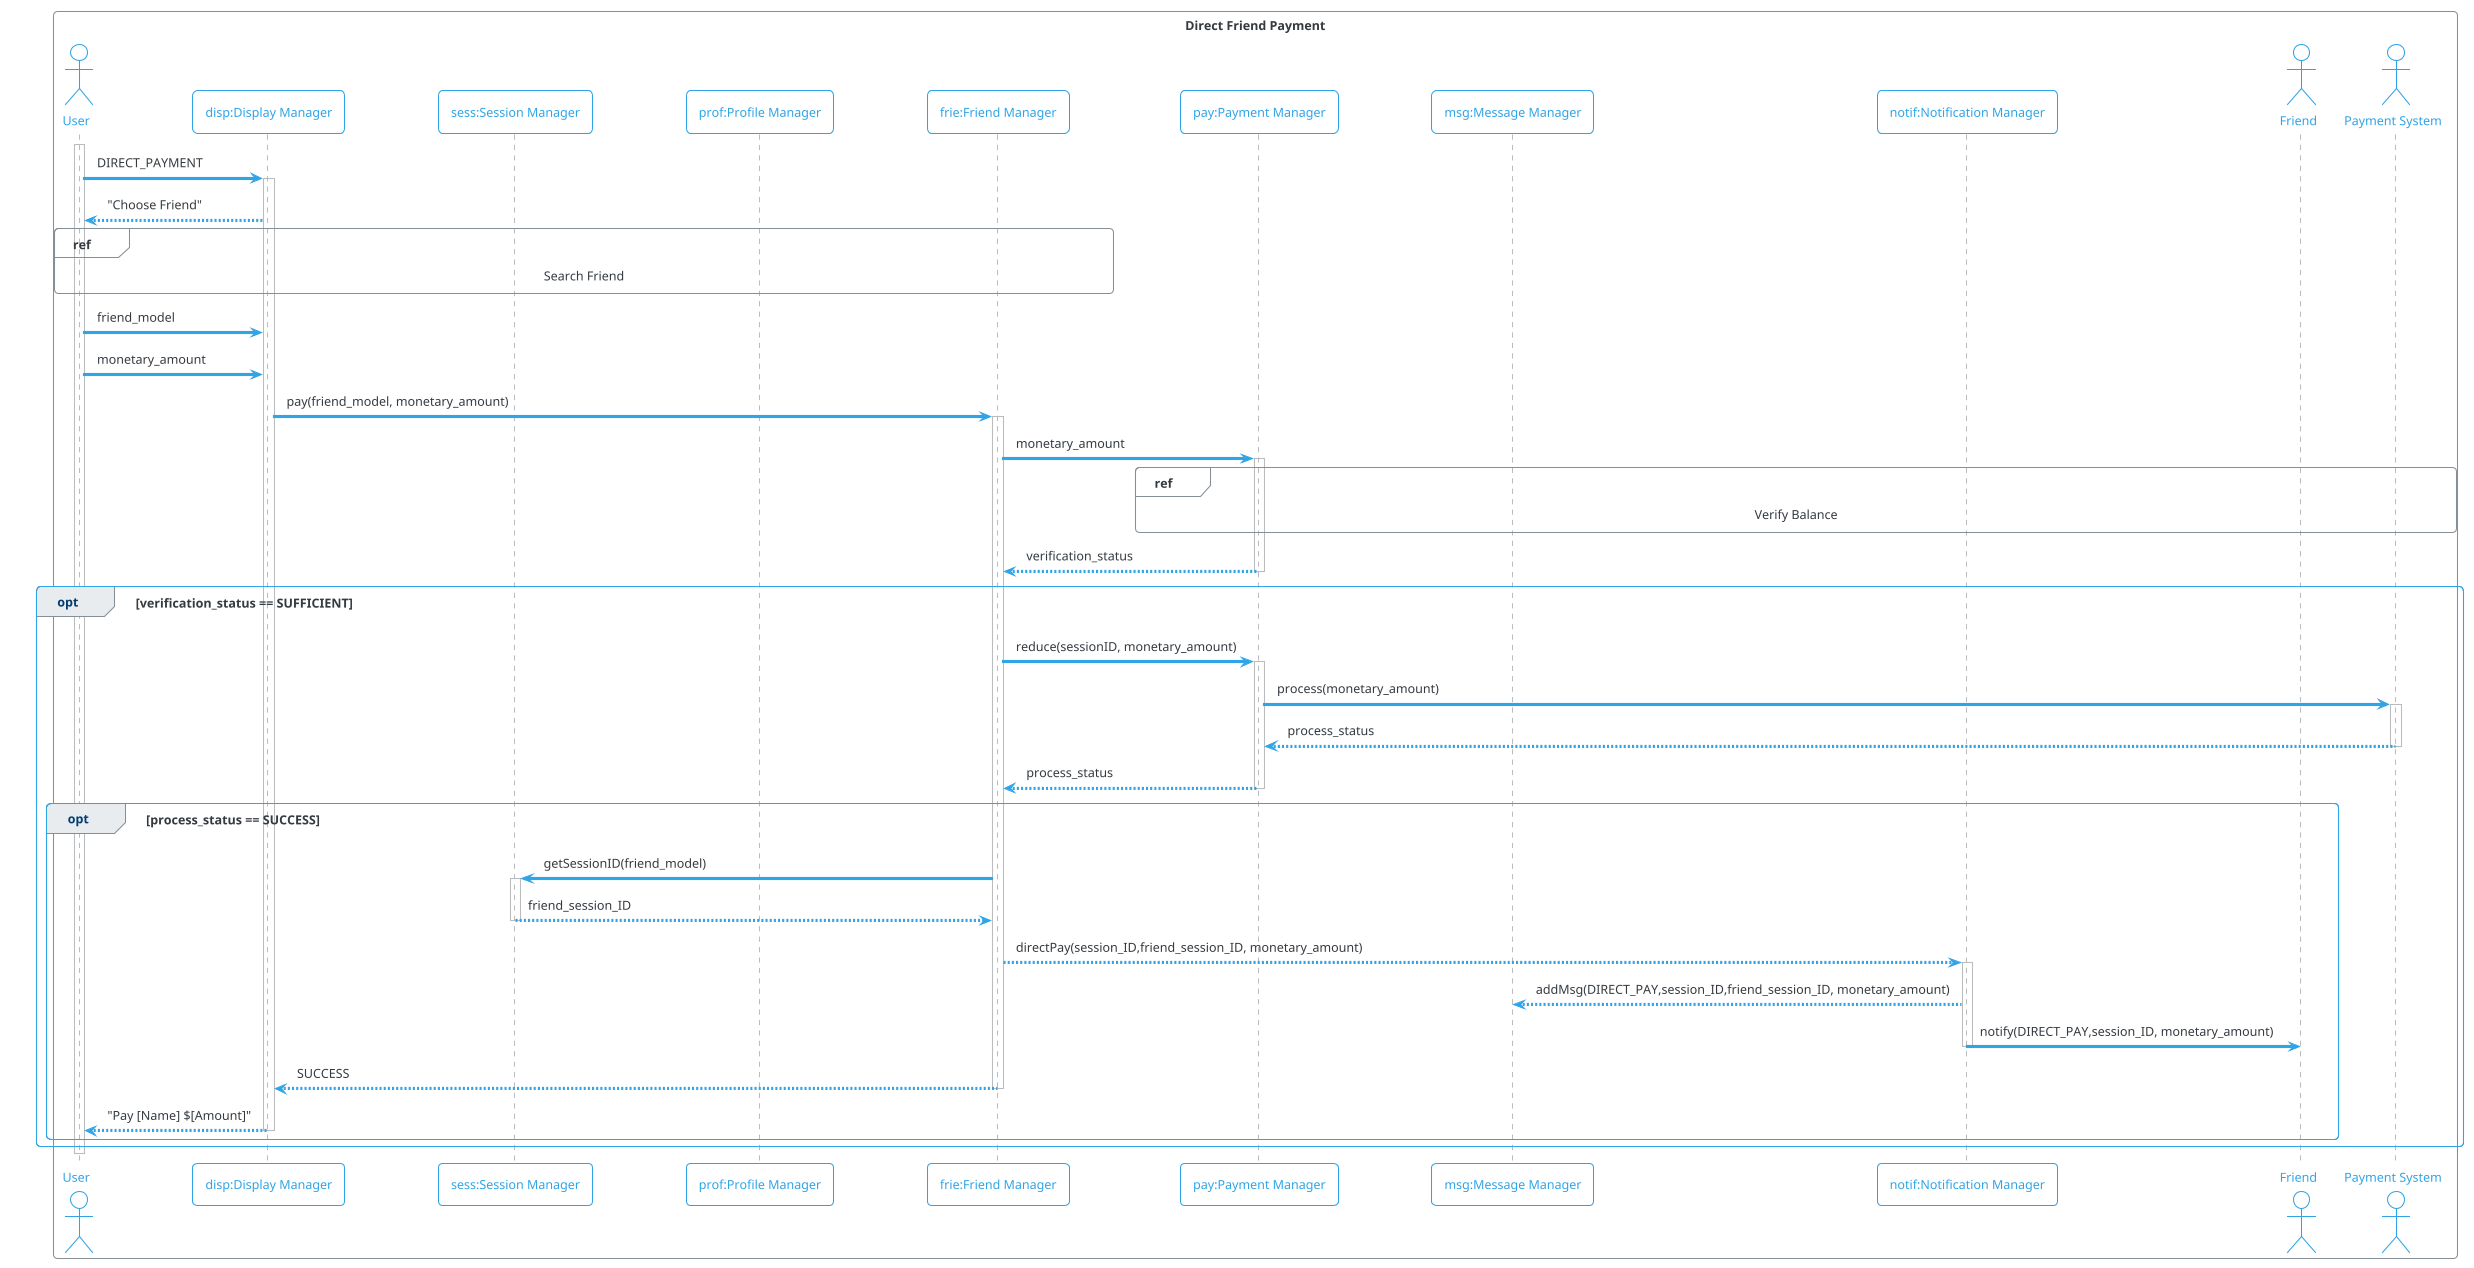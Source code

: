 @startuml
!theme cerulean-outline
box "Direct Friend Payment"
actor "User" as user
participant "disp:Display Manager" as disp
participant "sess:Session Manager" as sess
participant "prof:Profile Manager" as prof
participant "frie:Friend Manager" as frie
participant "pay:Payment Manager" as pay
participant "msg:Message Manager" as msg
participant "notif:Notification Manager" as notif
actor "Friend" as friend
actor "Payment System" as paySys
end box
activate user
user -> disp ++ : DIRECT_PAYMENT
disp --> user : "Choose Friend"
ref over user, frie : Search Friend
user -> disp : friend_model
user -> disp : monetary_amount
disp -> frie ++: pay(friend_model, monetary_amount)
frie -> pay ++ : monetary_amount 
ref over pay, paySys : Verify Balance
pay --> frie -- : verification_status
opt verification_status == SUFFICIENT
  frie -> pay ++: reduce(sessionID, monetary_amount)
  pay -> paySys ++ : process(monetary_amount)
  paySys --> pay -- : process_status
  pay --> frie -- : process_status
  opt process_status == SUCCESS
    frie -> sess ++ : getSessionID(friend_model)
    sess --> frie --: friend_session_ID
    frie --> notif ++ : directPay(session_ID,friend_session_ID, monetary_amount)
    notif --> msg : addMsg(DIRECT_PAY,session_ID,friend_session_ID, monetary_amount)
    notif -> friend --: notify(DIRECT_PAY,session_ID, monetary_amount)
    frie --> disp -- : SUCCESS
    disp --> user -- : "Pay [Name] $[Amount]"
  end
end
deactivate user
@enduml
